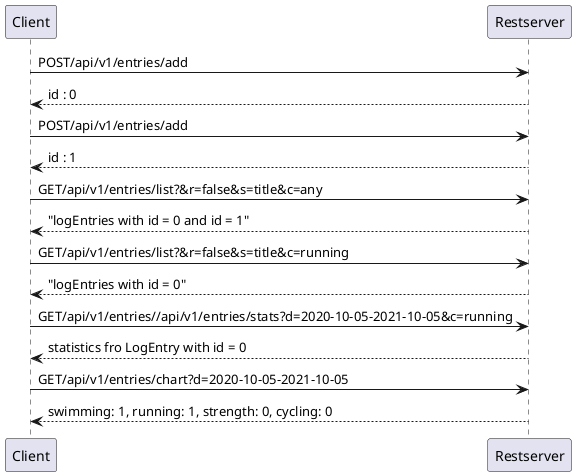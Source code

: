 @startuml
Client -> Restserver: POST/api/v1/entries/add
Restserver --> Client: id : 0

Client -> Restserver: POST/api/v1/entries/add
Restserver --> Client: id : 1

Client -> Restserver: GET/api/v1/entries/list?&r=false&s=title&c=any
Restserver --> Client: "logEntries with id = 0 and id = 1"

Client -> Restserver: GET/api/v1/entries/list?&r=false&s=title&c=running
Restserver --> Client: "logEntries with id = 0"


Client -> Restserver: GET/api/v1/entries//api/v1/entries/stats?d=2020-10-05-2021-10-05&c=running
Restserver --> Client: statistics fro LogEntry with id = 0 


Client -> Restserver: GET/api/v1/entries/chart?d=2020-10-05-2021-10-05
Restserver --> Client: swimming: 1, running: 1, strength: 0, cycling: 0

@enduml